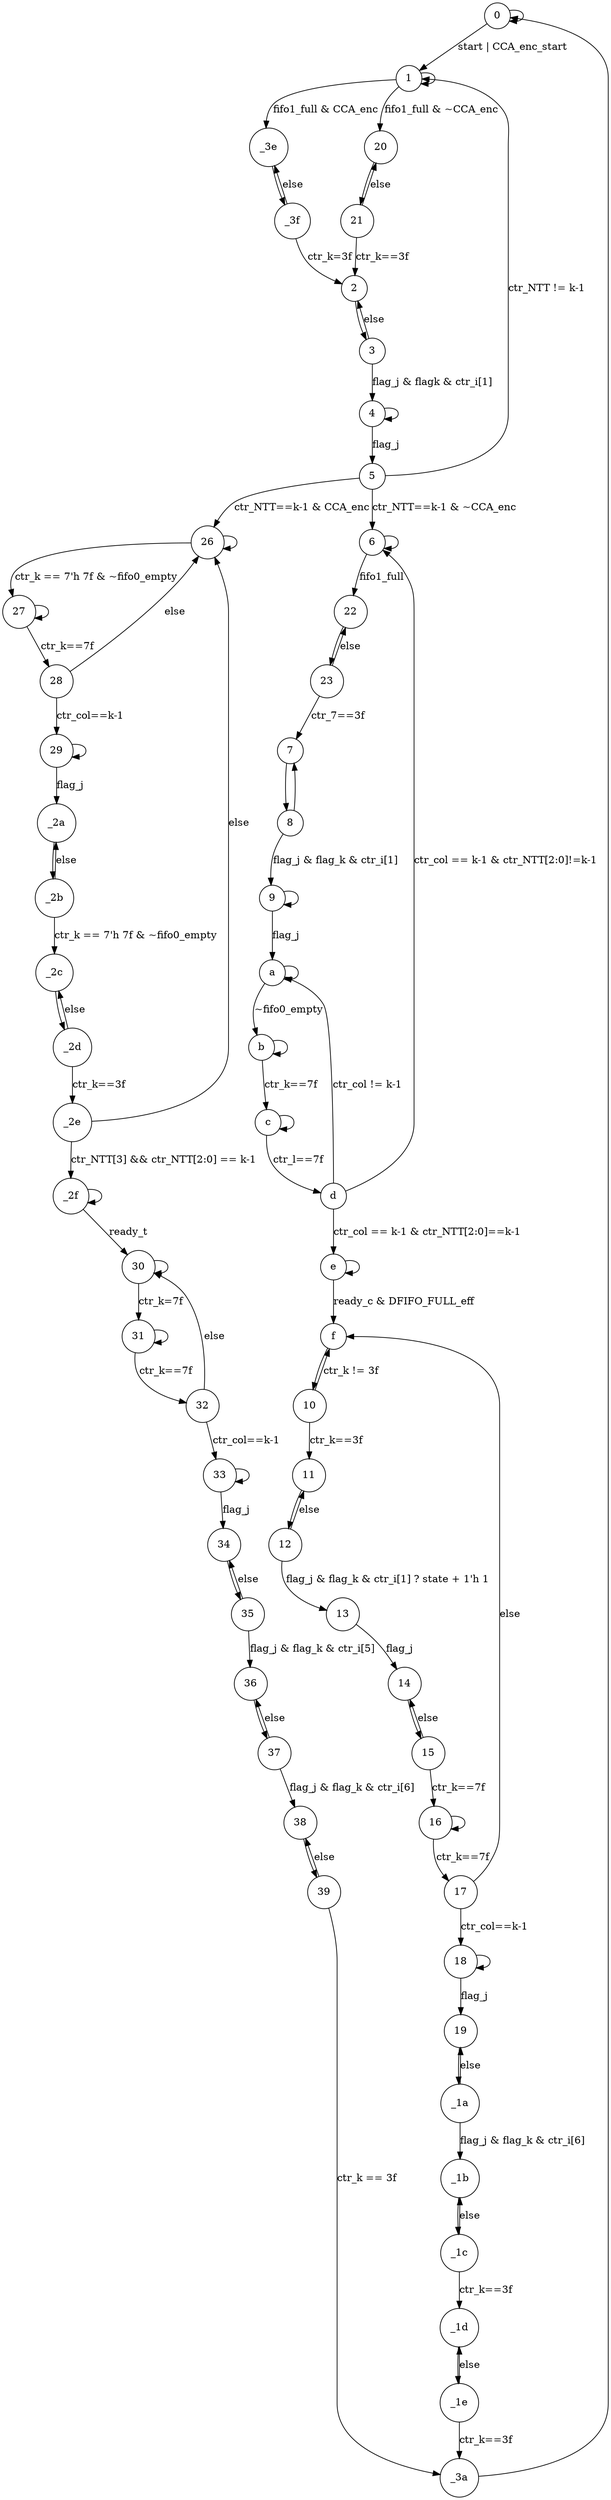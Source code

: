 digraph verilog_state_machine {
    node [shape = circle];
    0 -> 1 [label ="start | CCA_enc_start"];
    0 -> 0;
    1 -> _3e [label = "fifo1_full & CCA_enc"];
    1 -> 20 [label = "fifo1_full & ~CCA_enc"];
    1 -> 1;
    3 -> 4 [label="flag_j & flagk & ctr_i[1]"];
    3 -> 2 [label="else"]
    2 -> 3;
    4 -> 5 [label="flag_j"];
    4 -> 4;
    5 -> 1 [label="ctr_NTT != k-1"];
    5 -> 26 [label="ctr_NTT==k-1 & CCA_enc"];
    5 -> 6 [label = "ctr_NTT==k-1 & ~CCA_enc"];
    6 -> 22 [label="fifo1_full"];
    6 -> 6;
    7 -> 8;
    8 -> 9 [label="flag_j & flag_k & ctr_i[1]"];
    8 -> 7;
    9 -> a [label="flag_j"];
    9 -> 9;
    a -> b [label="~fifo0_empty"];
    a -> a;
    b -> c[label="ctr_k==7f"];
    b -> b;
    c -> d [label="ctr_l==7f"];
    c -> c;
    d -> e [label="ctr_col == k-1 & ctr_NTT[2:0]==k-1"];
    d -> 6 [label="ctr_col == k-1 & ctr_NTT[2:0]!=k-1"];
    d -> a [label = "ctr_col != k-1"];
    e -> f [label="ready_c & DFIFO_FULL_eff"];
    e -> e;
    f -> 10;
    10 -> 11 [label="ctr_k==3f"];
    10 -> f [label="ctr_k != 3f"];
    11 -> 12;
    12 -> 13 [label="flag_j & flag_k & ctr_i[1] ? state + 1'h 1"];
    12 -> 11[label="else"];
    13 -> 14 [label="flag_j"];
    14 -> 15;
    15 -> 16 [label="ctr_k==7f"];
    15 -> 14 [label="else"];
    16 -> 17 [label="ctr_k==7f"];
    16 -> 16;
    17 -> 18 [label="ctr_col==k-1"];
    17 -> f [label="else"];
    18 -> 19 [label="flag_j"];
    18 -> 18;
    19 -> _1a;
    _1a -> _1b [label="flag_j & flag_k & ctr_i[6]"];
    _1a -> 19 [label="else"];
    _1b -> _1c;
    _1c -> _1d [label="ctr_k==3f"];
    _1c -> _1b [label="else"];
    _1d -> _1e;
    _1e -> _3a [label="ctr_k==3f"];
    _1e -> _1d [label="else"];
    20 -> 21;
    21 -> 2 [label="ctr_k==3f"];
    21 -> 20 [label="else"];
    22 -> 23;
    23 -> 7 [label="ctr_7==3f"];
    23 -> 22 [label="else"];
    26 -> 27 [label="ctr_k == 7'h 7f & ~fifo0_empty"];
    26 -> 26;
    27 -> 28 [label="ctr_k==7f"];
    27 -> 27;
    28 -> 29 [label = "ctr_col==k-1"];
    28 -> 26 [label = "else"];
    29 -> _2a [label="flag_j"];
    29 -> 29;
    _2a -> _2b;
    _2b -> _2c [label="ctr_k == 7'h 7f & ~fifo0_empty"];
    _2b -> _2a [label="else"];
    _2c -> _2d;
    _2d -> _2e [label="ctr_k==3f"];
    _2d -> _2c [label="else"];
    _2e -> _2f [label="ctr_NTT[3] && ctr_NTT[2:0] == k-1"];
    _2e -> 26 [label="else"];
    _2f -> 30 [label="ready_t"];
    _2f -> _2f;
    30 -> 31 [label="ctr_k=7f"];
    30 -> 30;
    31 -> 32 [label="ctr_k==7f"];
    31 -> 31;
    32 -> 33 [label="ctr_col==k-1"];
    32 -> 30 [label="else"];
    33 -> 34 [label="flag_j"];
    33 -> 33;
    34 -> 35;
    35 -> 36 [label="flag_j & flag_k & ctr_i[5]"];
    35 -> 34 [label="else"];
    36 -> 37;
    37 -> 38 [label="flag_j & flag_k & ctr_i[6]"];
    37 -> 36 [label = "else"];
    38 -> 39;
    39 -> _3a [label = "ctr_k == 3f"];
    39 -> 38 [label = "else"];
    _3a -> 0;
    _3e -> _3f;
    _3f -> 2 [label="ctr_k=3f"];
    _3f -> _3e [label="else"];

}
